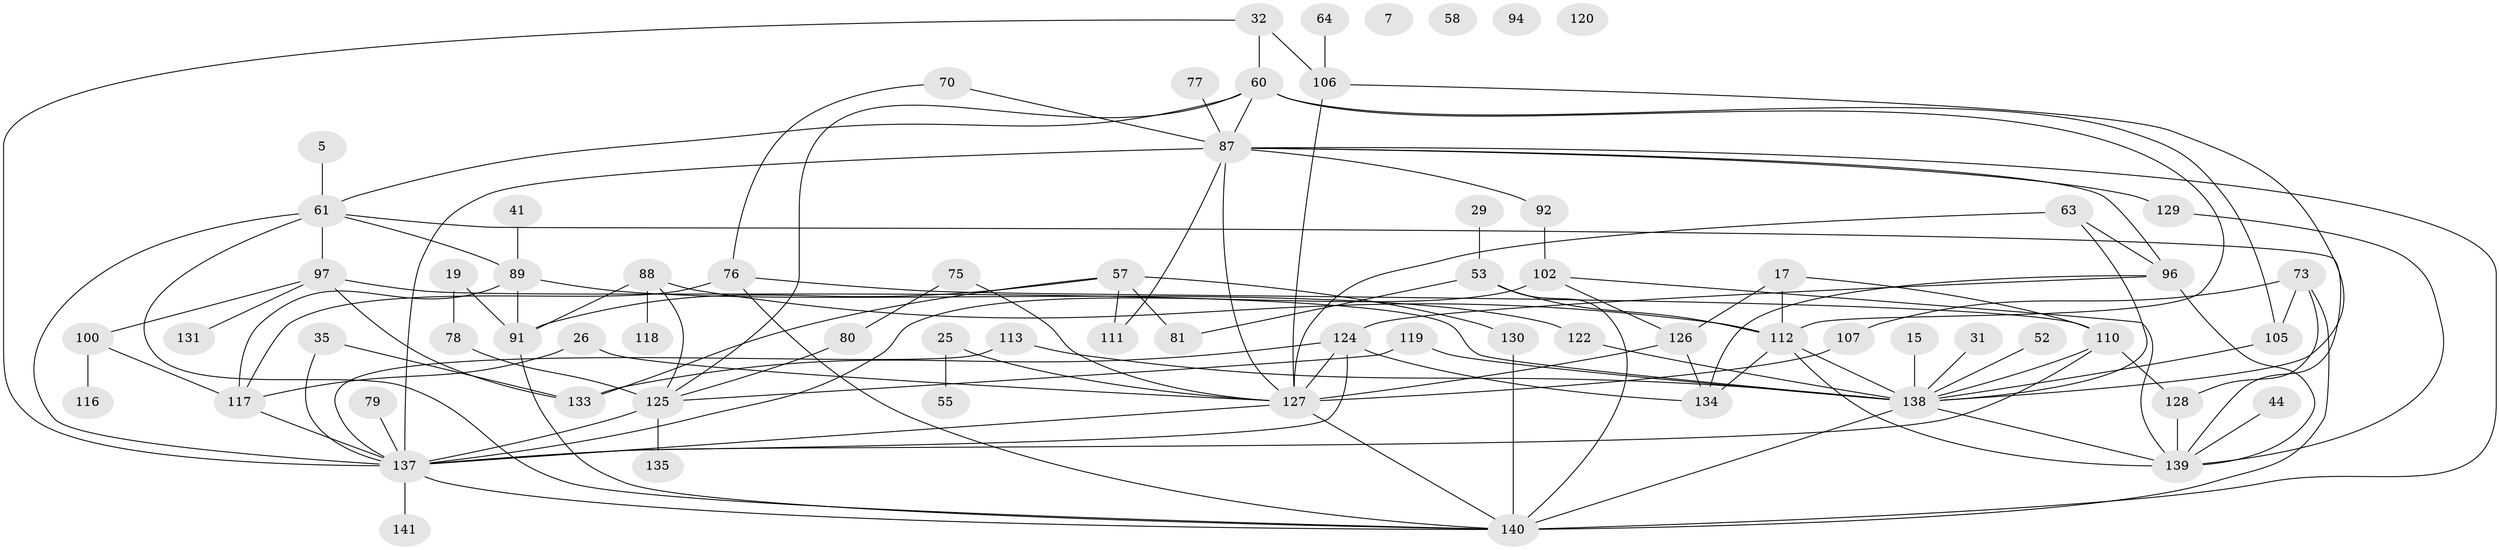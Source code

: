 // original degree distribution, {4: 0.19148936170212766, 1: 0.15602836879432624, 5: 0.15602836879432624, 0: 0.028368794326241134, 2: 0.20567375886524822, 3: 0.19148936170212766, 6: 0.06382978723404255, 7: 0.0070921985815602835}
// Generated by graph-tools (version 1.1) at 2025/42/03/04/25 21:42:35]
// undirected, 70 vertices, 119 edges
graph export_dot {
graph [start="1"]
  node [color=gray90,style=filled];
  5;
  7;
  15;
  17;
  19;
  25;
  26;
  29;
  31;
  32 [super="+23"];
  35;
  41;
  44;
  52;
  53;
  55;
  57 [super="+22"];
  58;
  60 [super="+4+48"];
  61 [super="+21"];
  63 [super="+14"];
  64;
  70;
  73;
  75;
  76;
  77;
  78;
  79;
  80 [super="+33+54"];
  81;
  87 [super="+38+66+74"];
  88 [super="+16"];
  89 [super="+42"];
  91 [super="+6+47"];
  92;
  94;
  96 [super="+72"];
  97;
  100;
  102 [super="+36"];
  105 [super="+86"];
  106 [super="+82"];
  107;
  110 [super="+39"];
  111;
  112 [super="+12+56"];
  113;
  116;
  117 [super="+28"];
  118;
  119;
  120;
  122 [super="+37"];
  124 [super="+59"];
  125 [super="+3+85+101"];
  126 [super="+69"];
  127 [super="+115+99"];
  128 [super="+68"];
  129;
  130;
  131;
  133 [super="+65+10"];
  134 [super="+123"];
  135;
  137 [super="+93+98+108"];
  138 [super="+132+103"];
  139 [super="+109"];
  140 [super="+104+136+84+114"];
  141;
  5 -- 61;
  15 -- 138;
  17 -- 110 [weight=2];
  17 -- 126 [weight=2];
  17 -- 112;
  19 -- 78;
  19 -- 91;
  25 -- 55;
  25 -- 127;
  26 -- 117;
  26 -- 127;
  29 -- 53;
  31 -- 138;
  32 -- 106 [weight=2];
  32 -- 137 [weight=2];
  32 -- 60;
  35 -- 133;
  35 -- 137;
  41 -- 89;
  44 -- 139;
  52 -- 138;
  53 -- 81;
  53 -- 112;
  53 -- 140;
  57 -- 81;
  57 -- 130 [weight=2];
  57 -- 133;
  57 -- 111;
  57 -- 91;
  60 -- 105 [weight=2];
  60 -- 112 [weight=2];
  60 -- 61;
  60 -- 125;
  60 -- 87;
  61 -- 97 [weight=2];
  61 -- 139;
  61 -- 89;
  61 -- 137;
  61 -- 140;
  63 -- 138 [weight=3];
  63 -- 96;
  63 -- 127 [weight=2];
  64 -- 106;
  70 -- 76;
  70 -- 87;
  73 -- 105 [weight=2];
  73 -- 107;
  73 -- 128;
  73 -- 140;
  75 -- 80;
  75 -- 127;
  76 -- 110;
  76 -- 140;
  76 -- 117;
  77 -- 87;
  78 -- 125;
  79 -- 137;
  80 -- 125;
  87 -- 96 [weight=3];
  87 -- 129;
  87 -- 127;
  87 -- 111;
  87 -- 92;
  87 -- 137;
  87 -- 140;
  88 -- 118 [weight=2];
  88 -- 125;
  88 -- 91 [weight=2];
  88 -- 112;
  89 -- 117 [weight=2];
  89 -- 91 [weight=2];
  89 -- 122;
  91 -- 140 [weight=2];
  92 -- 102;
  96 -- 124 [weight=2];
  96 -- 139;
  96 -- 134;
  97 -- 100;
  97 -- 131;
  97 -- 133;
  97 -- 138;
  100 -- 116;
  100 -- 117 [weight=2];
  102 -- 126;
  102 -- 139;
  102 -- 137 [weight=2];
  105 -- 138;
  106 -- 127;
  106 -- 138;
  107 -- 127;
  110 -- 128;
  110 -- 137;
  110 -- 138;
  112 -- 138 [weight=2];
  112 -- 134;
  112 -- 139 [weight=2];
  113 -- 137;
  113 -- 138;
  117 -- 137 [weight=2];
  119 -- 125;
  119 -- 138;
  122 -- 138;
  124 -- 134;
  124 -- 127;
  124 -- 133;
  124 -- 137;
  125 -- 135;
  125 -- 137 [weight=3];
  126 -- 127 [weight=2];
  126 -- 134;
  127 -- 137;
  127 -- 140;
  128 -- 139;
  129 -- 139;
  130 -- 140;
  137 -- 141;
  137 -- 140;
  138 -- 139;
  138 -- 140 [weight=3];
}
